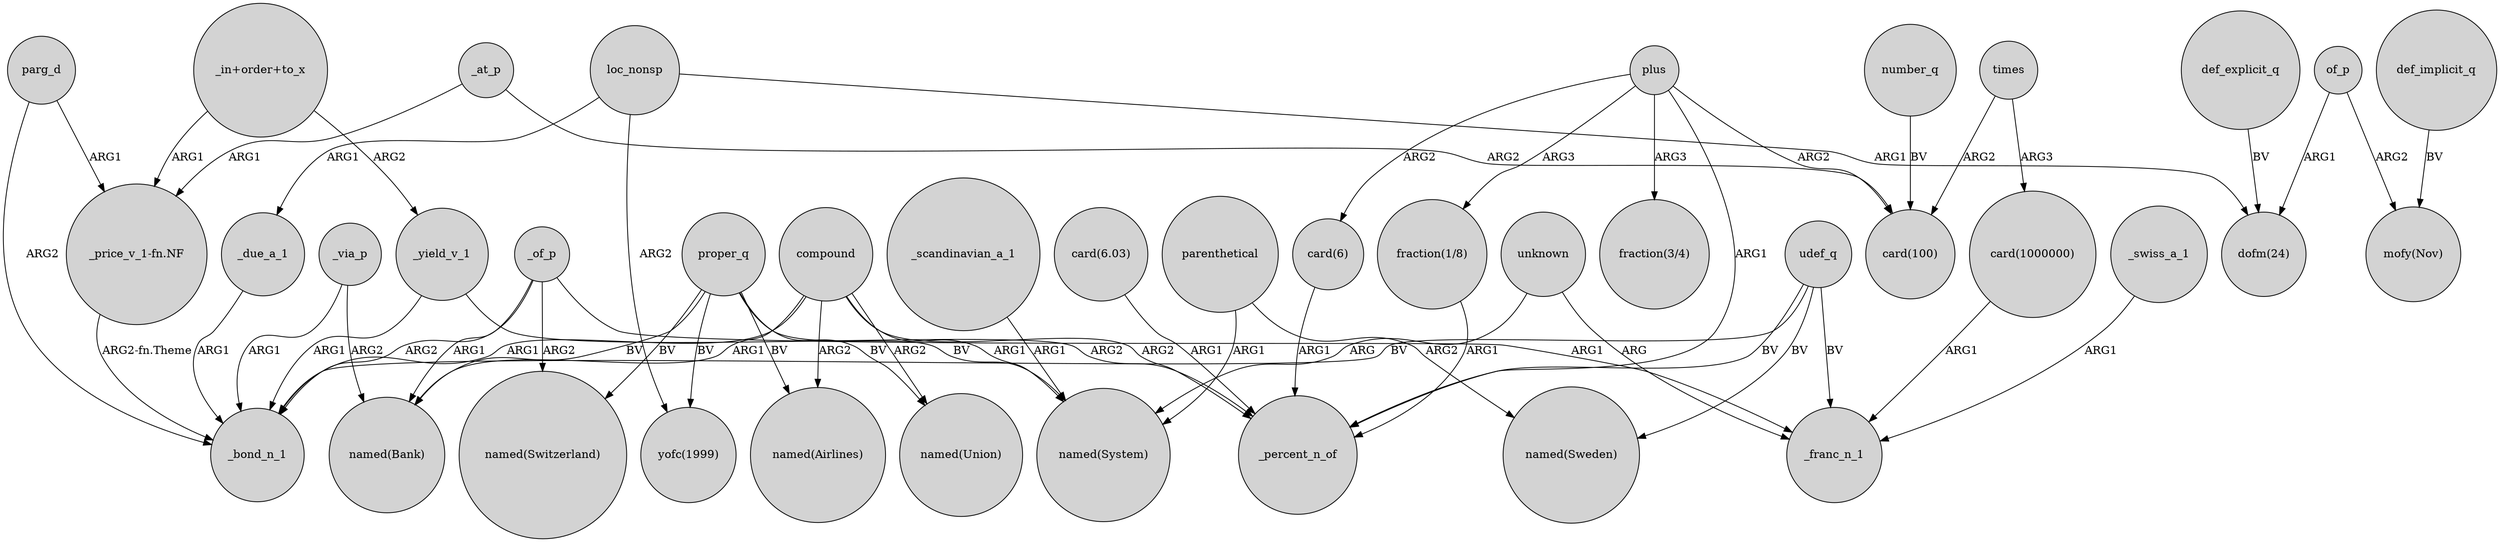 digraph {
	node [shape=circle style=filled]
	proper_q -> "yofc(1999)" [label=BV]
	udef_q -> "named(Sweden)" [label=BV]
	_due_a_1 -> _bond_n_1 [label=ARG1]
	parenthetical -> "named(Sweden)" [label=ARG2]
	_of_p -> _franc_n_1 [label=ARG1]
	proper_q -> "named(Union)" [label=BV]
	times -> "card(100)" [label=ARG2]
	_swiss_a_1 -> _franc_n_1 [label=ARG1]
	parg_d -> _bond_n_1 [label=ARG2]
	compound -> _bond_n_1 [label=ARG1]
	plus -> "card(100)" [label=ARG2]
	plus -> _percent_n_of [label=ARG1]
	_scandinavian_a_1 -> "named(System)" [label=ARG1]
	_of_p -> _bond_n_1 [label=ARG2]
	proper_q -> "named(Switzerland)" [label=BV]
	loc_nonsp -> "yofc(1999)" [label=ARG2]
	"card(6)" -> _percent_n_of [label=ARG1]
	_yield_v_1 -> _bond_n_1 [label=ARG1]
	compound -> _percent_n_of [label=ARG2]
	"card(6.03)" -> _percent_n_of [label=ARG1]
	def_explicit_q -> "dofm(24)" [label=BV]
	loc_nonsp -> "dofm(24)" [label=ARG1]
	_at_p -> "_price_v_1-fn.NF" [label=ARG1]
	"_price_v_1-fn.NF" -> _bond_n_1 [label="ARG2-fn.Theme"]
	loc_nonsp -> _due_a_1 [label=ARG1]
	proper_q -> "named(Bank)" [label=BV]
	compound -> "named(Union)" [label=ARG2]
	number_q -> "card(100)" [label=BV]
	udef_q -> _bond_n_1 [label=BV]
	"_in+order+to_x" -> "_price_v_1-fn.NF" [label=ARG1]
	plus -> "card(6)" [label=ARG2]
	_of_p -> "named(Bank)" [label=ARG1]
	unknown -> _franc_n_1 [label=ARG]
	plus -> "fraction(1/8)" [label=ARG3]
	times -> "card(1000000)" [label=ARG3]
	unknown -> "named(System)" [label=ARG]
	"_in+order+to_x" -> _yield_v_1 [label=ARG2]
	compound -> "named(Airlines)" [label=ARG2]
	_via_p -> "named(Bank)" [label=ARG2]
	_of_p -> "named(Switzerland)" [label=ARG2]
	of_p -> "dofm(24)" [label=ARG1]
	parg_d -> "_price_v_1-fn.NF" [label=ARG1]
	_yield_v_1 -> _percent_n_of [label=ARG2]
	proper_q -> "named(System)" [label=BV]
	_via_p -> _bond_n_1 [label=ARG1]
	compound -> "named(System)" [label=ARG1]
	proper_q -> "named(Airlines)" [label=BV]
	"card(1000000)" -> _franc_n_1 [label=ARG1]
	compound -> "named(Bank)" [label=ARG1]
	of_p -> "mofy(Nov)" [label=ARG2]
	parenthetical -> "named(System)" [label=ARG1]
	def_implicit_q -> "mofy(Nov)" [label=BV]
	udef_q -> _percent_n_of [label=BV]
	"fraction(1/8)" -> _percent_n_of [label=ARG1]
	_at_p -> "card(100)" [label=ARG2]
	udef_q -> _franc_n_1 [label=BV]
	plus -> "fraction(3/4)" [label=ARG3]
}
